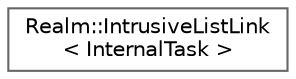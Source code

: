 digraph "Graphical Class Hierarchy"
{
 // LATEX_PDF_SIZE
  bgcolor="transparent";
  edge [fontname=Helvetica,fontsize=10,labelfontname=Helvetica,labelfontsize=10];
  node [fontname=Helvetica,fontsize=10,shape=box,height=0.2,width=0.4];
  rankdir="LR";
  Node0 [id="Node000000",label="Realm::IntrusiveListLink\l\< InternalTask \>",height=0.2,width=0.4,color="grey40", fillcolor="white", style="filled",URL="$structRealm_1_1IntrusiveListLink.html",tooltip=" "];
}
